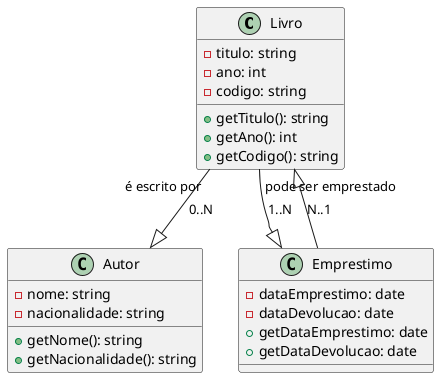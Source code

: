 @startuml Emprestimo-Livro

class Livro{
    - titulo: string
    - ano: int
    - codigo: string
    + getTitulo(): string
    + getAno(): int
    + getCodigo(): string
}

class Autor{
    - nome: string
    - nacionalidade: string
    + getNome(): string
    + getNacionalidade(): string
}

class Emprestimo{
    - dataEmprestimo: date
    - dataDevolucao: date
    + getDataEmprestimo: date
    + getDataDevolucao: date
}

Livro --|> Autor:"é escrito por" (0..N)
Livro --|> Emprestimo: "pode ser emprestado" (1..N)
Emprestimo --|> Livro: " " (N..1)

@enduml
